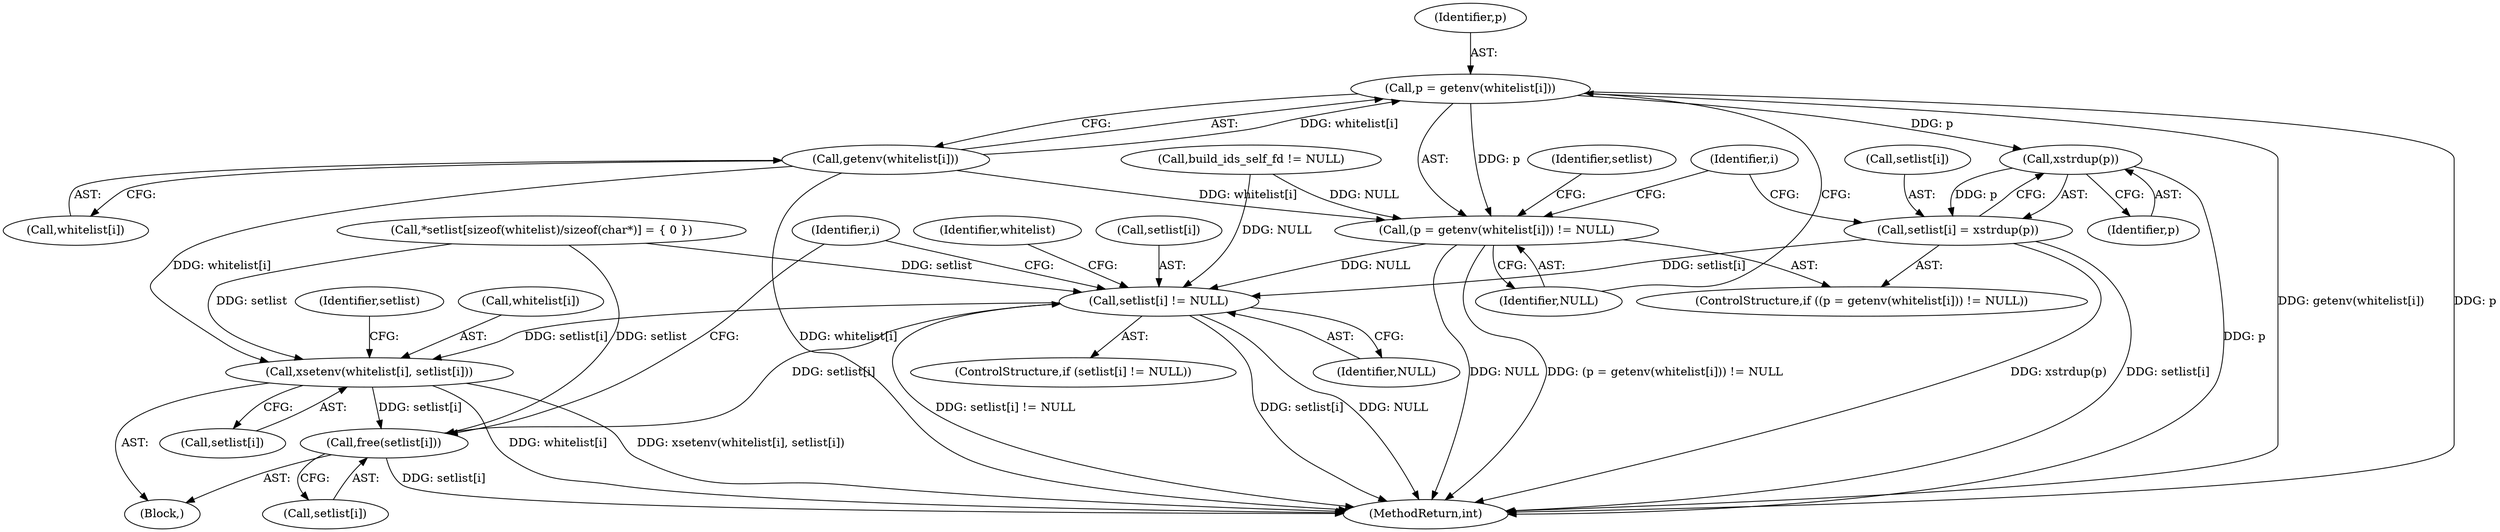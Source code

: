 digraph "0_abrt_50ee8130fb4cd4ef1af7682a2c85dd99cb99424e@API" {
"1000386" [label="(Call,p = getenv(whitelist[i]))"];
"1000388" [label="(Call,getenv(whitelist[i]))"];
"1000385" [label="(Call,(p = getenv(whitelist[i])) != NULL)"];
"1000411" [label="(Call,setlist[i] != NULL)"];
"1000417" [label="(Call,xsetenv(whitelist[i], setlist[i]))"];
"1000424" [label="(Call,free(setlist[i]))"];
"1000397" [label="(Call,xstrdup(p))"];
"1000393" [label="(Call,setlist[i] = xstrdup(p))"];
"1000368" [label="(Call,*setlist[sizeof(whitelist)/sizeof(char*)] = { 0 })"];
"1000416" [label="(Block,)"];
"1000387" [label="(Identifier,p)"];
"1000426" [label="(Identifier,setlist)"];
"1000394" [label="(Call,setlist[i])"];
"1000395" [label="(Identifier,setlist)"];
"1000409" [label="(Identifier,i)"];
"1000398" [label="(Identifier,p)"];
"1000397" [label="(Call,xstrdup(p))"];
"1000389" [label="(Call,whitelist[i])"];
"1000419" [label="(Identifier,whitelist)"];
"1000411" [label="(Call,setlist[i] != NULL)"];
"1000383" [label="(Identifier,i)"];
"1000410" [label="(ControlStructure,if (setlist[i] != NULL))"];
"1000388" [label="(Call,getenv(whitelist[i]))"];
"1000425" [label="(Call,setlist[i])"];
"1000424" [label="(Call,free(setlist[i]))"];
"1000264" [label="(Call,build_ids_self_fd != NULL)"];
"1000386" [label="(Call,p = getenv(whitelist[i]))"];
"1000412" [label="(Call,setlist[i])"];
"1000392" [label="(Identifier,NULL)"];
"1000384" [label="(ControlStructure,if ((p = getenv(whitelist[i])) != NULL))"];
"1000385" [label="(Call,(p = getenv(whitelist[i])) != NULL)"];
"1000445" [label="(MethodReturn,int)"];
"1000393" [label="(Call,setlist[i] = xstrdup(p))"];
"1000417" [label="(Call,xsetenv(whitelist[i], setlist[i]))"];
"1000415" [label="(Identifier,NULL)"];
"1000421" [label="(Call,setlist[i])"];
"1000418" [label="(Call,whitelist[i])"];
"1000386" -> "1000385"  [label="AST: "];
"1000386" -> "1000388"  [label="CFG: "];
"1000387" -> "1000386"  [label="AST: "];
"1000388" -> "1000386"  [label="AST: "];
"1000392" -> "1000386"  [label="CFG: "];
"1000386" -> "1000445"  [label="DDG: getenv(whitelist[i])"];
"1000386" -> "1000445"  [label="DDG: p"];
"1000386" -> "1000385"  [label="DDG: p"];
"1000388" -> "1000386"  [label="DDG: whitelist[i]"];
"1000386" -> "1000397"  [label="DDG: p"];
"1000388" -> "1000389"  [label="CFG: "];
"1000389" -> "1000388"  [label="AST: "];
"1000388" -> "1000445"  [label="DDG: whitelist[i]"];
"1000388" -> "1000385"  [label="DDG: whitelist[i]"];
"1000388" -> "1000417"  [label="DDG: whitelist[i]"];
"1000385" -> "1000384"  [label="AST: "];
"1000385" -> "1000392"  [label="CFG: "];
"1000392" -> "1000385"  [label="AST: "];
"1000395" -> "1000385"  [label="CFG: "];
"1000383" -> "1000385"  [label="CFG: "];
"1000385" -> "1000445"  [label="DDG: NULL"];
"1000385" -> "1000445"  [label="DDG: (p = getenv(whitelist[i])) != NULL"];
"1000264" -> "1000385"  [label="DDG: NULL"];
"1000385" -> "1000411"  [label="DDG: NULL"];
"1000411" -> "1000410"  [label="AST: "];
"1000411" -> "1000415"  [label="CFG: "];
"1000412" -> "1000411"  [label="AST: "];
"1000415" -> "1000411"  [label="AST: "];
"1000419" -> "1000411"  [label="CFG: "];
"1000409" -> "1000411"  [label="CFG: "];
"1000411" -> "1000445"  [label="DDG: setlist[i] != NULL"];
"1000411" -> "1000445"  [label="DDG: setlist[i]"];
"1000411" -> "1000445"  [label="DDG: NULL"];
"1000368" -> "1000411"  [label="DDG: setlist"];
"1000393" -> "1000411"  [label="DDG: setlist[i]"];
"1000424" -> "1000411"  [label="DDG: setlist[i]"];
"1000264" -> "1000411"  [label="DDG: NULL"];
"1000411" -> "1000417"  [label="DDG: setlist[i]"];
"1000417" -> "1000416"  [label="AST: "];
"1000417" -> "1000421"  [label="CFG: "];
"1000418" -> "1000417"  [label="AST: "];
"1000421" -> "1000417"  [label="AST: "];
"1000426" -> "1000417"  [label="CFG: "];
"1000417" -> "1000445"  [label="DDG: whitelist[i]"];
"1000417" -> "1000445"  [label="DDG: xsetenv(whitelist[i], setlist[i])"];
"1000368" -> "1000417"  [label="DDG: setlist"];
"1000417" -> "1000424"  [label="DDG: setlist[i]"];
"1000424" -> "1000416"  [label="AST: "];
"1000424" -> "1000425"  [label="CFG: "];
"1000425" -> "1000424"  [label="AST: "];
"1000409" -> "1000424"  [label="CFG: "];
"1000424" -> "1000445"  [label="DDG: setlist[i]"];
"1000368" -> "1000424"  [label="DDG: setlist"];
"1000397" -> "1000393"  [label="AST: "];
"1000397" -> "1000398"  [label="CFG: "];
"1000398" -> "1000397"  [label="AST: "];
"1000393" -> "1000397"  [label="CFG: "];
"1000397" -> "1000445"  [label="DDG: p"];
"1000397" -> "1000393"  [label="DDG: p"];
"1000393" -> "1000384"  [label="AST: "];
"1000394" -> "1000393"  [label="AST: "];
"1000383" -> "1000393"  [label="CFG: "];
"1000393" -> "1000445"  [label="DDG: xstrdup(p)"];
"1000393" -> "1000445"  [label="DDG: setlist[i]"];
}
